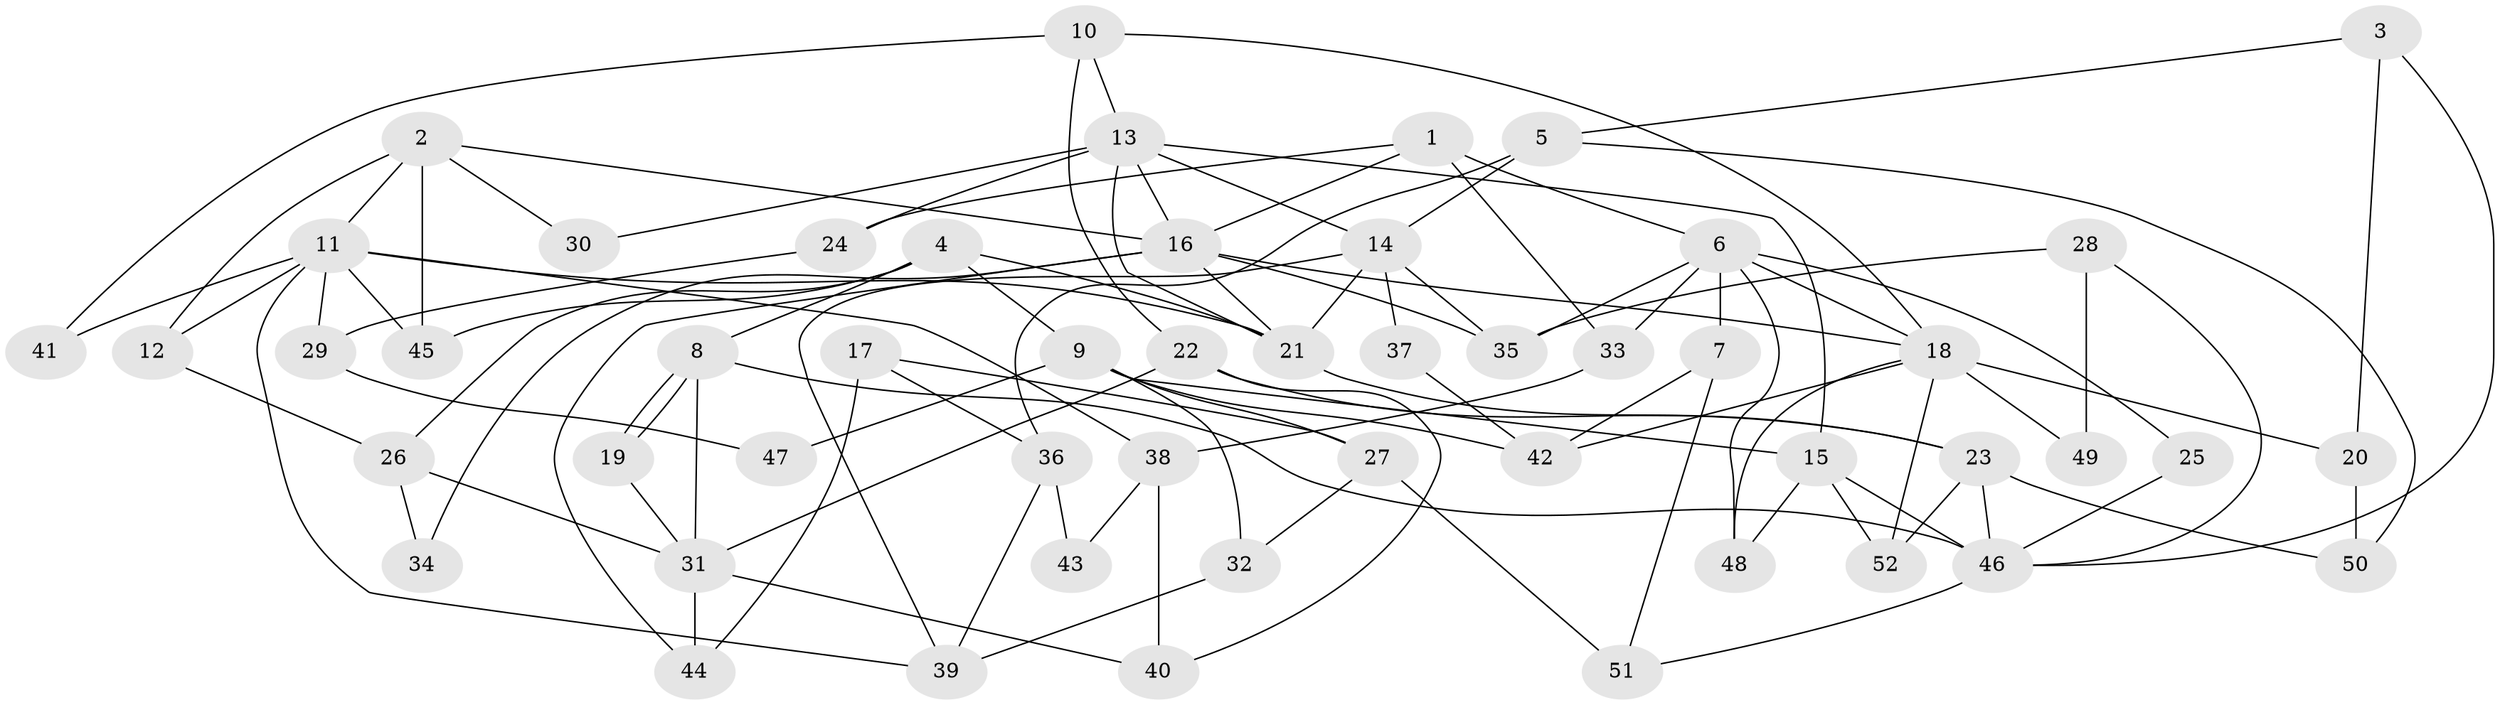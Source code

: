 // coarse degree distribution, {2: 0.28125, 4: 0.21875, 5: 0.03125, 3: 0.28125, 8: 0.0625, 6: 0.0625, 11: 0.03125, 9: 0.03125}
// Generated by graph-tools (version 1.1) at 2025/51/03/04/25 22:51:17]
// undirected, 52 vertices, 104 edges
graph export_dot {
  node [color=gray90,style=filled];
  1;
  2;
  3;
  4;
  5;
  6;
  7;
  8;
  9;
  10;
  11;
  12;
  13;
  14;
  15;
  16;
  17;
  18;
  19;
  20;
  21;
  22;
  23;
  24;
  25;
  26;
  27;
  28;
  29;
  30;
  31;
  32;
  33;
  34;
  35;
  36;
  37;
  38;
  39;
  40;
  41;
  42;
  43;
  44;
  45;
  46;
  47;
  48;
  49;
  50;
  51;
  52;
  1 -- 16;
  1 -- 6;
  1 -- 24;
  1 -- 33;
  2 -- 16;
  2 -- 11;
  2 -- 12;
  2 -- 30;
  2 -- 45;
  3 -- 20;
  3 -- 46;
  3 -- 5;
  4 -- 21;
  4 -- 26;
  4 -- 8;
  4 -- 9;
  4 -- 45;
  5 -- 14;
  5 -- 36;
  5 -- 50;
  6 -- 35;
  6 -- 18;
  6 -- 7;
  6 -- 25;
  6 -- 33;
  6 -- 48;
  7 -- 42;
  7 -- 51;
  8 -- 19;
  8 -- 19;
  8 -- 31;
  8 -- 46;
  9 -- 27;
  9 -- 15;
  9 -- 32;
  9 -- 42;
  9 -- 47;
  10 -- 13;
  10 -- 22;
  10 -- 18;
  10 -- 41;
  11 -- 45;
  11 -- 21;
  11 -- 12;
  11 -- 29;
  11 -- 38;
  11 -- 39;
  11 -- 41;
  12 -- 26;
  13 -- 16;
  13 -- 15;
  13 -- 14;
  13 -- 21;
  13 -- 24;
  13 -- 30;
  14 -- 21;
  14 -- 35;
  14 -- 37;
  14 -- 39;
  15 -- 48;
  15 -- 46;
  15 -- 52;
  16 -- 21;
  16 -- 44;
  16 -- 18;
  16 -- 34;
  16 -- 35;
  17 -- 27;
  17 -- 36;
  17 -- 44;
  18 -- 20;
  18 -- 42;
  18 -- 48;
  18 -- 49;
  18 -- 52;
  19 -- 31;
  20 -- 50;
  21 -- 23;
  22 -- 23;
  22 -- 40;
  22 -- 31;
  23 -- 46;
  23 -- 52;
  23 -- 50;
  24 -- 29;
  25 -- 46;
  26 -- 31;
  26 -- 34;
  27 -- 32;
  27 -- 51;
  28 -- 46;
  28 -- 35;
  28 -- 49;
  29 -- 47;
  31 -- 40;
  31 -- 44;
  32 -- 39;
  33 -- 38;
  36 -- 39;
  36 -- 43;
  37 -- 42;
  38 -- 40;
  38 -- 43;
  46 -- 51;
}
